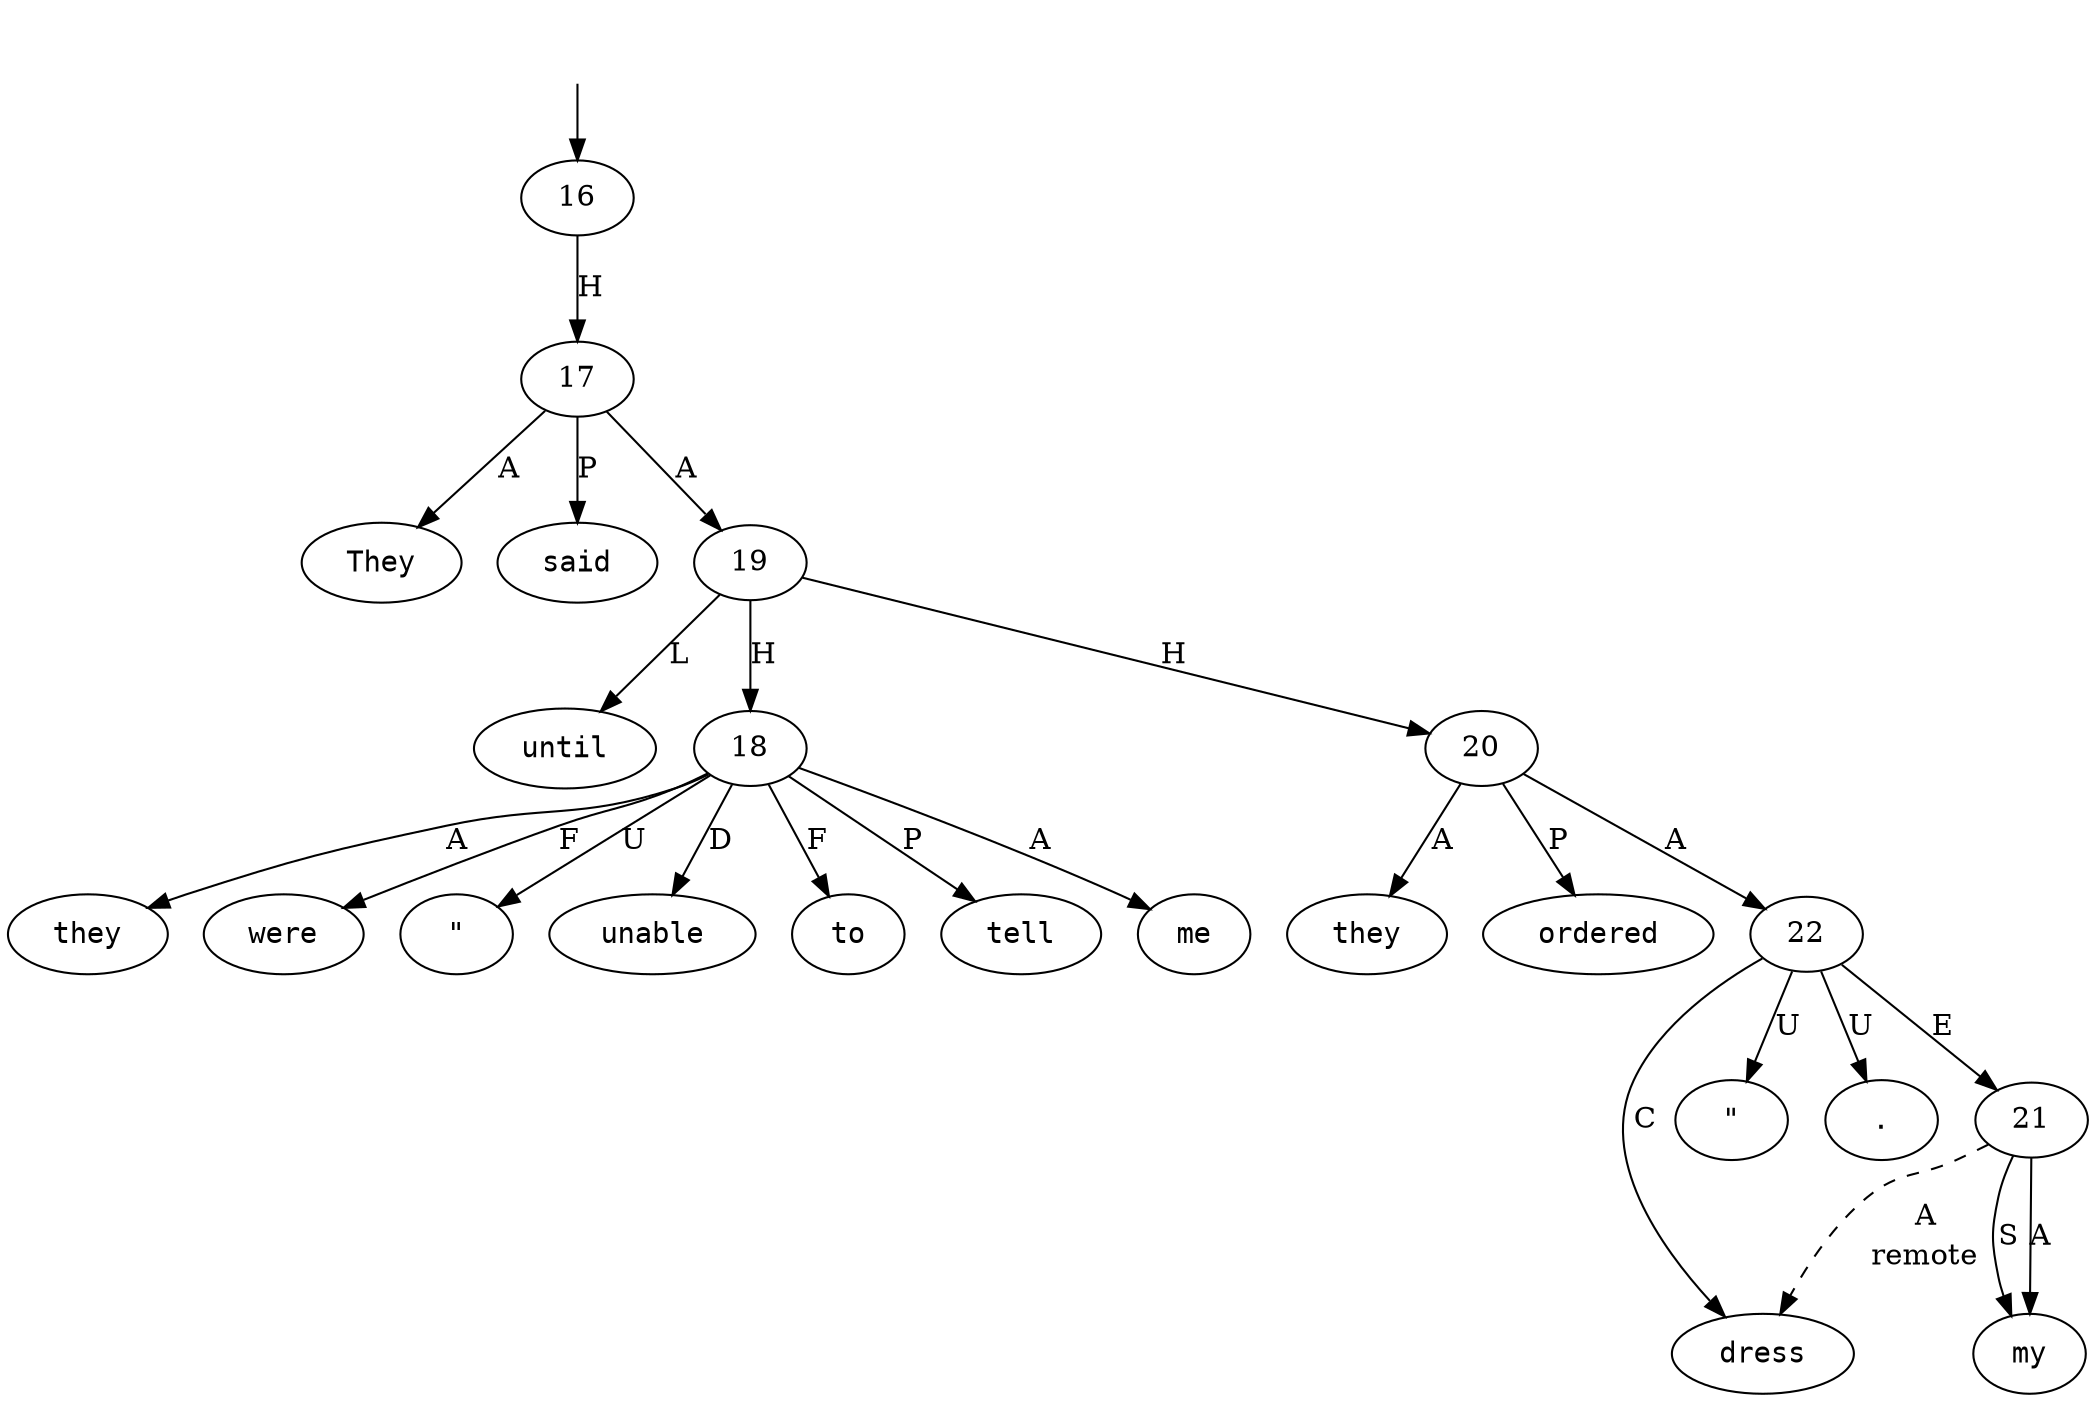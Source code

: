 digraph "211797-0006" {
  top [ style=invis ];
  top -> 16;
  0 [ shape=oval, label=<<table align="center" border="0" cellspacing="0"><tr><td colspan="2"><font face="Courier">They</font></td></tr></table>> ];
  1 [ shape=oval, label=<<table align="center" border="0" cellspacing="0"><tr><td colspan="2"><font face="Courier">said</font></td></tr></table>> ];
  2 [ shape=oval, label=<<table align="center" border="0" cellspacing="0"><tr><td colspan="2"><font face="Courier">they</font></td></tr></table>> ];
  3 [ shape=oval, label=<<table align="center" border="0" cellspacing="0"><tr><td colspan="2"><font face="Courier">were</font></td></tr></table>> ];
  4 [ shape=oval, label=<<table align="center" border="0" cellspacing="0"><tr><td colspan="2"><font face="Courier">&quot;</font></td></tr></table>> ];
  5 [ shape=oval, label=<<table align="center" border="0" cellspacing="0"><tr><td colspan="2"><font face="Courier">unable</font></td></tr></table>> ];
  6 [ shape=oval, label=<<table align="center" border="0" cellspacing="0"><tr><td colspan="2"><font face="Courier">to</font></td></tr></table>> ];
  7 [ shape=oval, label=<<table align="center" border="0" cellspacing="0"><tr><td colspan="2"><font face="Courier">tell</font></td></tr></table>> ];
  8 [ shape=oval, label=<<table align="center" border="0" cellspacing="0"><tr><td colspan="2"><font face="Courier">me</font></td></tr></table>> ];
  9 [ shape=oval, label=<<table align="center" border="0" cellspacing="0"><tr><td colspan="2"><font face="Courier">until</font></td></tr></table>> ];
  10 [ shape=oval, label=<<table align="center" border="0" cellspacing="0"><tr><td colspan="2"><font face="Courier">they</font></td></tr></table>> ];
  11 [ shape=oval, label=<<table align="center" border="0" cellspacing="0"><tr><td colspan="2"><font face="Courier">ordered</font></td></tr></table>> ];
  12 [ shape=oval, label=<<table align="center" border="0" cellspacing="0"><tr><td colspan="2"><font face="Courier">my</font></td></tr></table>> ];
  13 [ shape=oval, label=<<table align="center" border="0" cellspacing="0"><tr><td colspan="2"><font face="Courier">dress</font></td></tr></table>> ];
  14 [ shape=oval, label=<<table align="center" border="0" cellspacing="0"><tr><td colspan="2"><font face="Courier">&quot;</font></td></tr></table>> ];
  15 [ shape=oval, label=<<table align="center" border="0" cellspacing="0"><tr><td colspan="2"><font face="Courier">.</font></td></tr></table>> ];
  16 -> 17 [ label="H" ];
  17 -> 1 [ label="P" ];
  17 -> 19 [ label="A" ];
  17 -> 0 [ label="A" ];
  18 -> 3 [ label="F" ];
  18 -> 7 [ label="P" ];
  18 -> 2 [ label="A" ];
  18 -> 8 [ label="A" ];
  18 -> 5 [ label="D" ];
  18 -> 6 [ label="F" ];
  18 -> 4 [ label="U" ];
  19 -> 9 [ label="L" ];
  19 -> 18 [ label="H" ];
  19 -> 20 [ label="H" ];
  20 -> 11 [ label="P" ];
  20 -> 10 [ label="A" ];
  20 -> 22 [ label="A" ];
  21 -> 12 [ label="S" ];
  21 -> 13 [ label=<<table align="center" border="0" cellspacing="0"><tr><td colspan="1">A</td></tr><tr><td>remote</td></tr></table>>, style=dashed ];
  21 -> 12 [ label="A" ];
  22 -> 15 [ label="U" ];
  22 -> 14 [ label="U" ];
  22 -> 13 [ label="C" ];
  22 -> 21 [ label="E" ];
}

